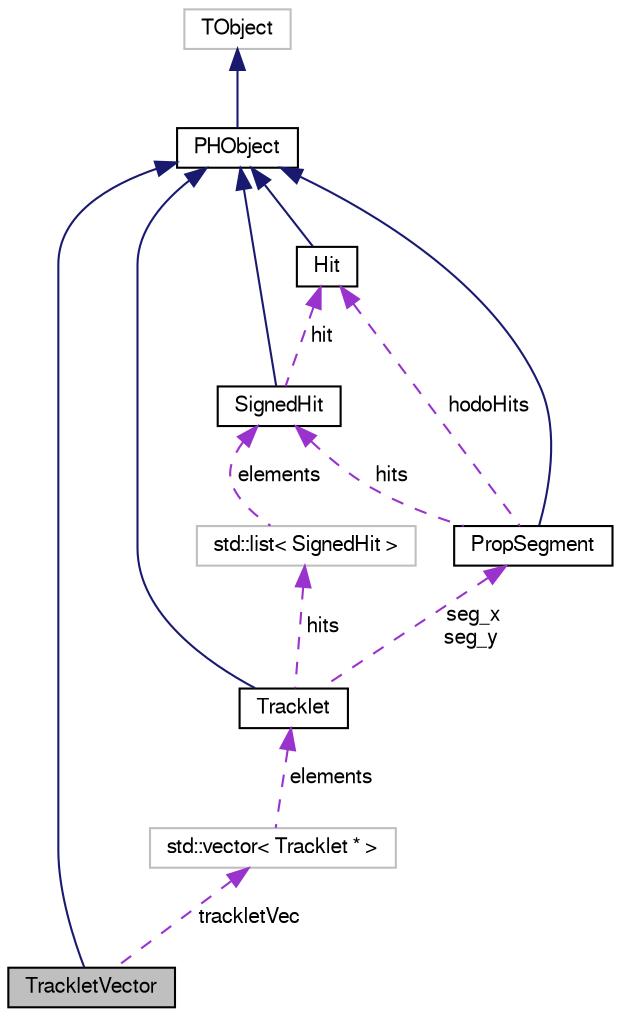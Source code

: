 digraph "TrackletVector"
{
  bgcolor="transparent";
  edge [fontname="FreeSans",fontsize="10",labelfontname="FreeSans",labelfontsize="10"];
  node [fontname="FreeSans",fontsize="10",shape=record];
  Node1 [label="TrackletVector",height=0.2,width=0.4,color="black", fillcolor="grey75", style="filled" fontcolor="black"];
  Node2 -> Node1 [dir="back",color="midnightblue",fontsize="10",style="solid",fontname="FreeSans"];
  Node2 [label="PHObject",height=0.2,width=0.4,color="black",URL="$d9/d24/classPHObject.html"];
  Node3 -> Node2 [dir="back",color="midnightblue",fontsize="10",style="solid",fontname="FreeSans"];
  Node3 [label="TObject",height=0.2,width=0.4,color="grey75"];
  Node4 -> Node1 [dir="back",color="darkorchid3",fontsize="10",style="dashed",label=" trackletVec" ,fontname="FreeSans"];
  Node4 [label="std::vector\< Tracklet * \>",height=0.2,width=0.4,color="grey75"];
  Node5 -> Node4 [dir="back",color="darkorchid3",fontsize="10",style="dashed",label=" elements" ,fontname="FreeSans"];
  Node5 [label="Tracklet",height=0.2,width=0.4,color="black",URL="$d2/d26/classTracklet.html"];
  Node2 -> Node5 [dir="back",color="midnightblue",fontsize="10",style="solid",fontname="FreeSans"];
  Node6 -> Node5 [dir="back",color="darkorchid3",fontsize="10",style="dashed",label=" hits" ,fontname="FreeSans"];
  Node6 [label="std::list\< SignedHit \>",height=0.2,width=0.4,color="grey75"];
  Node7 -> Node6 [dir="back",color="darkorchid3",fontsize="10",style="dashed",label=" elements" ,fontname="FreeSans"];
  Node7 [label="SignedHit",height=0.2,width=0.4,color="black",URL="$de/d45/classSignedHit.html"];
  Node2 -> Node7 [dir="back",color="midnightblue",fontsize="10",style="solid",fontname="FreeSans"];
  Node8 -> Node7 [dir="back",color="darkorchid3",fontsize="10",style="dashed",label=" hit" ,fontname="FreeSans"];
  Node8 [label="Hit",height=0.2,width=0.4,color="black",URL="$d0/d88/classHit.html",tooltip="Definition of hit structure. "];
  Node2 -> Node8 [dir="back",color="midnightblue",fontsize="10",style="solid",fontname="FreeSans"];
  Node9 -> Node5 [dir="back",color="darkorchid3",fontsize="10",style="dashed",label=" seg_x\nseg_y" ,fontname="FreeSans"];
  Node9 [label="PropSegment",height=0.2,width=0.4,color="black",URL="$d0/d1e/classPropSegment.html"];
  Node2 -> Node9 [dir="back",color="midnightblue",fontsize="10",style="solid",fontname="FreeSans"];
  Node7 -> Node9 [dir="back",color="darkorchid3",fontsize="10",style="dashed",label=" hits" ,fontname="FreeSans"];
  Node8 -> Node9 [dir="back",color="darkorchid3",fontsize="10",style="dashed",label=" hodoHits" ,fontname="FreeSans"];
}
